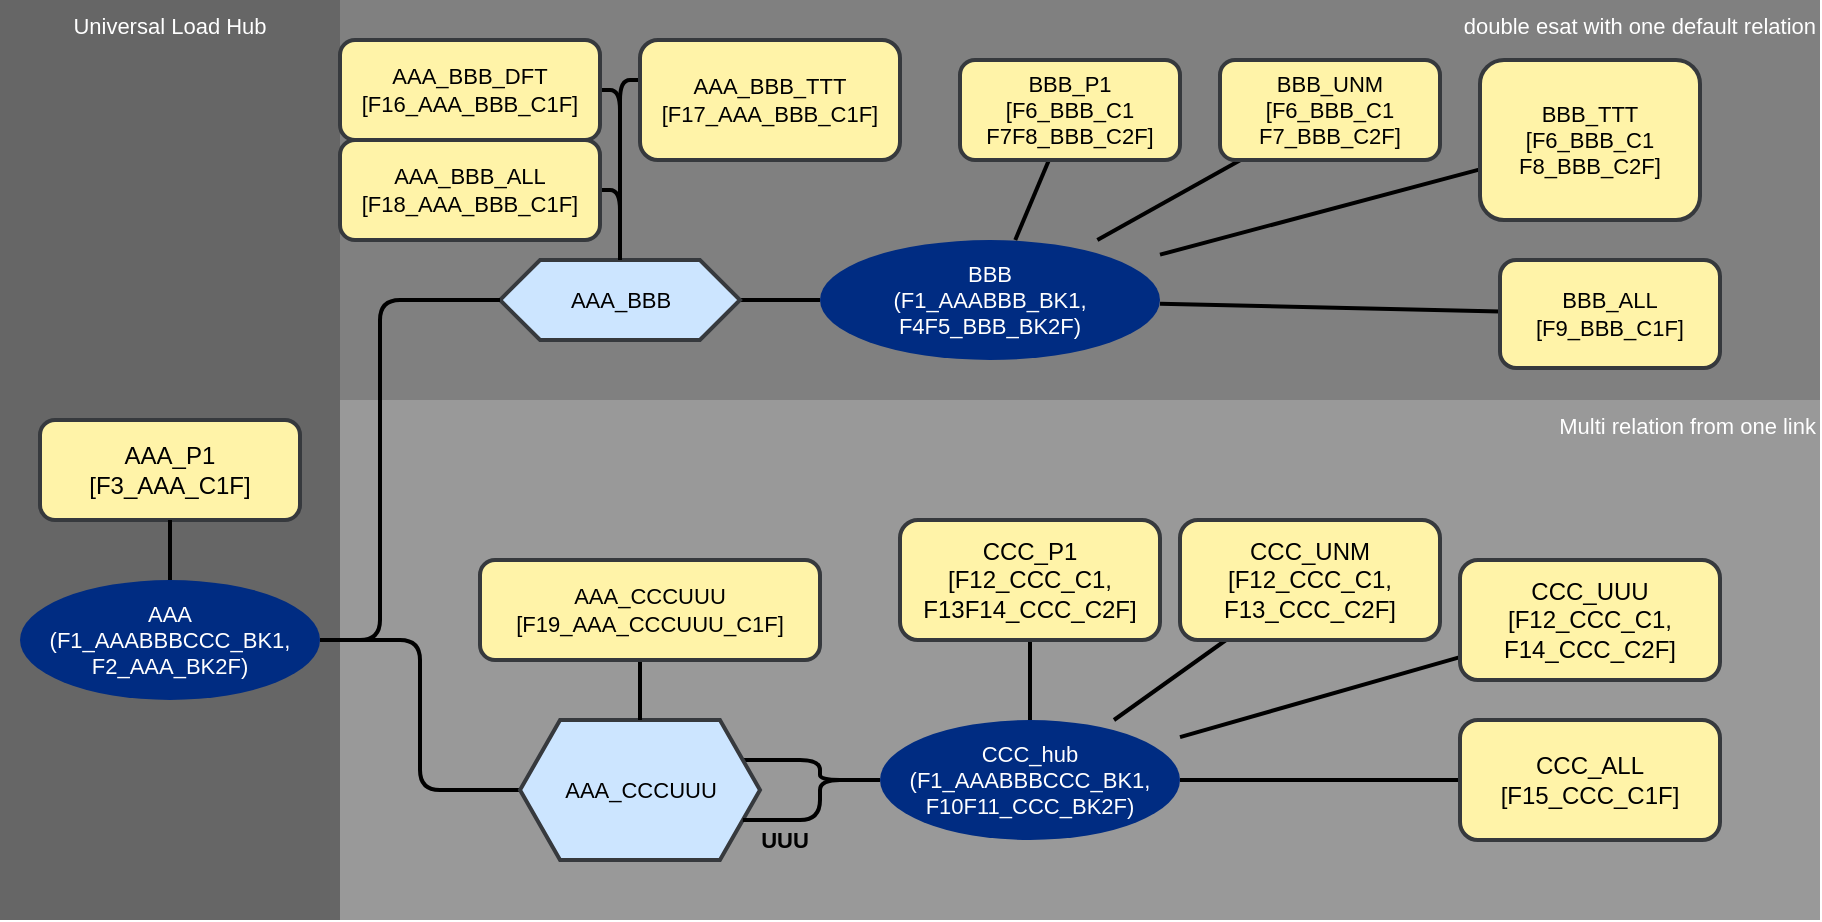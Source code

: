 <mxfile version="21.6.1" type="device">
  <diagram name="Seite-1" id="XlhNs0TyI_9xgu4hfG8v">
    <mxGraphModel dx="1307" dy="723" grid="1" gridSize="10" guides="1" tooltips="1" connect="1" arrows="1" fold="1" page="1" pageScale="1" pageWidth="1169" pageHeight="827" math="0" shadow="0">
      <root>
        <mxCell id="0" />
        <mxCell id="4QULH8YT1BLBHV-vifYP-7" value="Areas" parent="0" />
        <mxCell id="4QULH8YT1BLBHV-vifYP-8" value="Universal Load Hub" style="rounded=0;whiteSpace=wrap;html=1;fontFamily=Helvetica;fontSize=11;fontColor=#FFFFFF;fillColor=#666666;verticalAlign=top;strokeColor=none;" parent="4QULH8YT1BLBHV-vifYP-7" vertex="1">
          <mxGeometry x="250" y="210" width="170" height="460" as="geometry" />
        </mxCell>
        <mxCell id="4QULH8YT1BLBHV-vifYP-15" value="double esat with one default relation" style="rounded=0;whiteSpace=wrap;html=1;fontFamily=Helvetica;fontSize=11;fontColor=#FFFFFF;fillColor=#808080;verticalAlign=top;align=right;strokeColor=none;" parent="4QULH8YT1BLBHV-vifYP-7" vertex="1">
          <mxGeometry x="420" y="210" width="740" height="200" as="geometry" />
        </mxCell>
        <mxCell id="4QULH8YT1BLBHV-vifYP-47" value="Multi relation from one link" style="rounded=0;whiteSpace=wrap;html=1;fontFamily=Helvetica;fontSize=11;fontColor=#FFFFFF;fillColor=#999999;verticalAlign=top;strokeColor=none;align=right;" parent="4QULH8YT1BLBHV-vifYP-7" vertex="1">
          <mxGeometry x="420" y="410" width="740" height="260" as="geometry" />
        </mxCell>
        <mxCell id="1" value="Main Model" parent="0" />
        <mxCell id="4QULH8YT1BLBHV-vifYP-16" value="BBB&lt;br&gt;(F1_AAABBB_BK1,&lt;br style=&quot;border-color: var(--border-color);&quot;&gt;F4F5_BBB_BK2F)" style="strokeWidth=2;html=1;shape=mxgraph.flowchart.start_1;whiteSpace=wrap;strokeColor=none;fontColor=#ffffff;fillColor=#002C82;fontFamily=Helvetica;fontSize=11;perimeterSpacing=0;gradientColor=none;" parent="1" vertex="1">
          <mxGeometry x="660" y="330" width="170" height="60" as="geometry" />
        </mxCell>
        <mxCell id="4QULH8YT1BLBHV-vifYP-1" value="AAA&lt;br&gt;(F1_AAABBBCCC_BK1,&lt;br&gt;F2_AAA_BK2F)" style="strokeWidth=2;html=1;shape=mxgraph.flowchart.start_1;whiteSpace=wrap;strokeColor=none;fontColor=#ffffff;fillColor=#002C82;fontFamily=Helvetica;fontSize=11;" parent="1" vertex="1">
          <mxGeometry x="260" y="500" width="150" height="60" as="geometry" />
        </mxCell>
        <mxCell id="4QULH8YT1BLBHV-vifYP-2" value="AAA_P1&lt;br&gt;[F3_AAA_C1F]" style="rounded=1;whiteSpace=wrap;html=1;strokeColor=#36393d;fillColor=#FFF3A8;strokeWidth=2;" parent="1" vertex="1">
          <mxGeometry x="270" y="420" width="130" height="50" as="geometry" />
        </mxCell>
        <mxCell id="4QULH8YT1BLBHV-vifYP-4" style="edgeStyle=orthogonalEdgeStyle;rounded=1;orthogonalLoop=1;jettySize=auto;html=1;endArrow=none;endFill=0;jumpStyle=none;strokeWidth=2;" parent="1" source="4QULH8YT1BLBHV-vifYP-2" target="4QULH8YT1BLBHV-vifYP-1" edge="1">
          <mxGeometry relative="1" as="geometry">
            <mxPoint x="70" y="240" as="sourcePoint" />
            <mxPoint x="160" y="380" as="targetPoint" />
          </mxGeometry>
        </mxCell>
        <mxCell id="4QULH8YT1BLBHV-vifYP-17" style="edgeStyle=orthogonalEdgeStyle;shape=connector;rounded=1;jumpStyle=none;orthogonalLoop=1;jettySize=auto;html=1;labelBackgroundColor=default;strokeColor=default;strokeWidth=2;fontFamily=Helvetica;fontSize=11;fontColor=default;endArrow=none;endFill=0;" parent="1" source="4QULH8YT1BLBHV-vifYP-18" target="4QULH8YT1BLBHV-vifYP-16" edge="1">
          <mxGeometry relative="1" as="geometry">
            <mxPoint x="660" y="330" as="targetPoint" />
          </mxGeometry>
        </mxCell>
        <mxCell id="4QULH8YT1BLBHV-vifYP-18" value="AAA_BBB" style="verticalLabelPosition=middle;verticalAlign=middle;html=1;shape=hexagon;perimeter=hexagonPerimeter2;arcSize=6;size=0.167;fillColor=#cce5ff;strokeColor=#36393d;strokeWidth=2;fontFamily=Helvetica;fontSize=11;fontColor=default;labelPosition=center;align=center;" parent="1" vertex="1">
          <mxGeometry x="500" y="340" width="120" height="40" as="geometry" />
        </mxCell>
        <mxCell id="4QULH8YT1BLBHV-vifYP-19" style="edgeStyle=orthogonalEdgeStyle;shape=connector;rounded=1;jumpStyle=none;orthogonalLoop=1;jettySize=auto;html=1;labelBackgroundColor=default;strokeColor=default;strokeWidth=2;fontFamily=Helvetica;fontSize=11;fontColor=default;endArrow=none;endFill=0;exitX=1;exitY=0.5;exitDx=0;exitDy=0;exitPerimeter=0;" parent="1" source="4QULH8YT1BLBHV-vifYP-1" target="4QULH8YT1BLBHV-vifYP-18" edge="1">
          <mxGeometry relative="1" as="geometry">
            <mxPoint x="450" y="330" as="sourcePoint" />
            <Array as="points">
              <mxPoint x="440" y="530" />
              <mxPoint x="440" y="360" />
            </Array>
          </mxGeometry>
        </mxCell>
        <mxCell id="4QULH8YT1BLBHV-vifYP-22" style="edgeStyle=orthogonalEdgeStyle;shape=connector;rounded=1;jumpStyle=none;orthogonalLoop=1;jettySize=auto;html=1;labelBackgroundColor=default;strokeColor=default;strokeWidth=2;fontFamily=Helvetica;fontSize=11;fontColor=default;endArrow=none;endFill=0;" parent="1" source="4QULH8YT1BLBHV-vifYP-21" target="4QULH8YT1BLBHV-vifYP-18" edge="1">
          <mxGeometry relative="1" as="geometry">
            <Array as="points">
              <mxPoint x="560" y="255" />
            </Array>
          </mxGeometry>
        </mxCell>
        <mxCell id="4QULH8YT1BLBHV-vifYP-21" value="AAA_BBB_DFT&lt;br&gt;[F16_AAA_BBB_C1F]" style="rounded=1;whiteSpace=wrap;html=1;strokeColor=#36393d;fillColor=#FFF3A8;strokeWidth=2;fontSize=11;arcSize=15;" parent="1" vertex="1">
          <mxGeometry x="420" y="230" width="130" height="50" as="geometry" />
        </mxCell>
        <mxCell id="4QULH8YT1BLBHV-vifYP-25" style="shape=connector;rounded=1;jumpStyle=none;orthogonalLoop=1;jettySize=auto;html=1;labelBackgroundColor=default;strokeColor=default;strokeWidth=2;fontFamily=Helvetica;fontSize=11;fontColor=default;endArrow=none;endFill=0;edgeStyle=orthogonalEdgeStyle;" parent="1" source="4QULH8YT1BLBHV-vifYP-23" target="4QULH8YT1BLBHV-vifYP-18" edge="1">
          <mxGeometry relative="1" as="geometry">
            <Array as="points">
              <mxPoint x="560" y="250" />
            </Array>
          </mxGeometry>
        </mxCell>
        <mxCell id="4QULH8YT1BLBHV-vifYP-23" value="AAA_BBB_TTT&lt;br&gt;[F17_AAA_BBB_C1F]" style="rounded=1;whiteSpace=wrap;html=1;strokeColor=#36393d;fillColor=#FFF3A8;strokeWidth=2;fontSize=11;arcSize=15;" parent="1" vertex="1">
          <mxGeometry x="570" y="230" width="130" height="60" as="geometry" />
        </mxCell>
        <mxCell id="4QULH8YT1BLBHV-vifYP-43" value="" style="edgeStyle=orthogonalEdgeStyle;shape=connector;rounded=1;jumpStyle=none;orthogonalLoop=1;jettySize=auto;html=1;entryX=0;entryY=0.5;entryDx=0;entryDy=0;entryPerimeter=0;labelBackgroundColor=none;strokeColor=default;strokeWidth=2;fontFamily=Helvetica;fontSize=11;fontColor=default;endArrow=none;endFill=0;exitX=1;exitY=0.25;exitDx=0;exitDy=0;fontStyle=1" parent="1" source="4QULH8YT1BLBHV-vifYP-40" target="4QULH8YT1BLBHV-vifYP-41" edge="1">
          <mxGeometry x="-0.463" y="10" relative="1" as="geometry">
            <mxPoint as="offset" />
          </mxGeometry>
        </mxCell>
        <mxCell id="4QULH8YT1BLBHV-vifYP-45" style="edgeStyle=orthogonalEdgeStyle;shape=connector;rounded=1;jumpStyle=none;orthogonalLoop=1;jettySize=auto;html=1;labelBackgroundColor=default;strokeColor=default;strokeWidth=2;fontFamily=Helvetica;fontSize=11;fontColor=default;endArrow=none;endFill=0;entryX=1;entryY=0.5;entryDx=0;entryDy=0;entryPerimeter=0;elbow=vertical;" parent="1" source="4QULH8YT1BLBHV-vifYP-40" target="4QULH8YT1BLBHV-vifYP-1" edge="1">
          <mxGeometry relative="1" as="geometry">
            <mxPoint x="452.86" y="640" as="targetPoint" />
          </mxGeometry>
        </mxCell>
        <mxCell id="4QULH8YT1BLBHV-vifYP-40" value="AAA_CCCUUU" style="verticalLabelPosition=middle;verticalAlign=middle;html=1;shape=hexagon;perimeter=hexagonPerimeter2;arcSize=6;size=0.167;fillColor=#cce5ff;strokeColor=#36393d;strokeWidth=2;fontFamily=Helvetica;fontSize=11;fontColor=default;labelPosition=center;align=center;" parent="1" vertex="1">
          <mxGeometry x="510" y="570" width="120" height="70" as="geometry" />
        </mxCell>
        <mxCell id="4QULH8YT1BLBHV-vifYP-41" value="CCC_hub&lt;br&gt;(F1_AAABBBCCC_BK1,&lt;br&gt;F10F11_CCC_BK2F)" style="strokeWidth=2;html=1;shape=mxgraph.flowchart.start_1;whiteSpace=wrap;strokeColor=none;fontColor=#ffffff;fillColor=#002C82;fontFamily=Helvetica;fontSize=11;" parent="1" vertex="1">
          <mxGeometry x="690" y="570" width="150" height="60" as="geometry" />
        </mxCell>
        <mxCell id="n3daLleqbwvh_uXPeiJ--5" style="edgeStyle=orthogonalEdgeStyle;shape=connector;rounded=1;jumpStyle=none;orthogonalLoop=1;jettySize=auto;html=1;entryX=0;entryY=0.5;entryDx=0;entryDy=0;entryPerimeter=0;labelBackgroundColor=default;strokeColor=default;strokeWidth=2;fontFamily=Helvetica;fontSize=11;fontColor=default;endArrow=none;endFill=0;exitX=1;exitY=0.75;exitDx=0;exitDy=0;" parent="1" source="4QULH8YT1BLBHV-vifYP-40" target="4QULH8YT1BLBHV-vifYP-41" edge="1">
          <mxGeometry relative="1" as="geometry">
            <mxPoint x="634" y="570" as="sourcePoint" />
            <mxPoint x="720" y="580" as="targetPoint" />
          </mxGeometry>
        </mxCell>
        <mxCell id="n3daLleqbwvh_uXPeiJ--6" value="UUU" style="edgeLabel;html=1;align=center;verticalAlign=middle;resizable=0;points=[];fontSize=11;fontFamily=Helvetica;fontColor=default;labelBackgroundColor=none;fontStyle=1" parent="n3daLleqbwvh_uXPeiJ--5" vertex="1" connectable="0">
          <mxGeometry x="-0.334" relative="1" as="geometry">
            <mxPoint x="-9" y="10" as="offset" />
          </mxGeometry>
        </mxCell>
        <mxCell id="n3daLleqbwvh_uXPeiJ--10" style="edgeStyle=none;shape=connector;rounded=1;jumpStyle=none;orthogonalLoop=1;jettySize=auto;html=1;labelBackgroundColor=default;strokeColor=default;strokeWidth=2;fontFamily=Helvetica;fontSize=11;fontColor=default;endArrow=none;endFill=0;entryX=0.5;entryY=0;entryDx=0;entryDy=0;entryPerimeter=0;" parent="1" source="n3daLleqbwvh_uXPeiJ--9" target="4QULH8YT1BLBHV-vifYP-41" edge="1">
          <mxGeometry relative="1" as="geometry" />
        </mxCell>
        <mxCell id="n3daLleqbwvh_uXPeiJ--9" value="CCC_P1&lt;br&gt;[F12_CCC_C1,&lt;br&gt;F13F14_CCC_C2F]" style="rounded=1;whiteSpace=wrap;html=1;strokeColor=#36393d;fillColor=#FFF3A8;strokeWidth=2;" parent="1" vertex="1">
          <mxGeometry x="700" y="470" width="130" height="60" as="geometry" />
        </mxCell>
        <mxCell id="zSbgkhFZUvIbDj1bJJ0y-4" style="shape=connector;rounded=1;jumpStyle=none;orthogonalLoop=1;jettySize=auto;html=1;labelBackgroundColor=default;strokeColor=default;strokeWidth=2;fontFamily=Helvetica;fontSize=11;fontColor=default;endArrow=none;endFill=0;" parent="1" source="zSbgkhFZUvIbDj1bJJ0y-3" target="4QULH8YT1BLBHV-vifYP-16" edge="1">
          <mxGeometry relative="1" as="geometry" />
        </mxCell>
        <mxCell id="zSbgkhFZUvIbDj1bJJ0y-3" value="BBB_P1&lt;br style=&quot;font-size: 11px;&quot;&gt;[F6_BBB_C1&lt;br&gt;F7F8_BBB_C2F]" style="rounded=1;whiteSpace=wrap;html=1;strokeColor=#36393d;fillColor=#FFF3A8;strokeWidth=2;fontSize=11;arcSize=15;" parent="1" vertex="1">
          <mxGeometry x="730" y="240" width="110" height="50" as="geometry" />
        </mxCell>
        <mxCell id="zGftAtn7GIM-48s_f8xC-2" style="edgeStyle=elbowEdgeStyle;shape=connector;rounded=1;jumpStyle=none;orthogonalLoop=1;jettySize=auto;html=1;labelBackgroundColor=default;strokeColor=default;strokeWidth=2;fontFamily=Helvetica;fontSize=11;fontColor=default;endArrow=none;endFill=0;" edge="1" parent="1" source="zGftAtn7GIM-48s_f8xC-1" target="4QULH8YT1BLBHV-vifYP-40">
          <mxGeometry relative="1" as="geometry" />
        </mxCell>
        <mxCell id="zGftAtn7GIM-48s_f8xC-1" value="AAA_CCCUUU&lt;br&gt;[F19_AAA_CCCUUU_C1F]" style="rounded=1;whiteSpace=wrap;html=1;strokeColor=#36393d;fillColor=#FFF3A8;strokeWidth=2;fontSize=11;arcSize=15;" vertex="1" parent="1">
          <mxGeometry x="490" y="490" width="170" height="50" as="geometry" />
        </mxCell>
        <mxCell id="zGftAtn7GIM-48s_f8xC-7" style="edgeStyle=none;shape=connector;rounded=1;jumpStyle=none;orthogonalLoop=1;jettySize=auto;html=1;labelBackgroundColor=default;strokeColor=default;strokeWidth=2;fontFamily=Helvetica;fontSize=11;fontColor=default;endArrow=none;endFill=0;" edge="1" parent="1" source="zGftAtn7GIM-48s_f8xC-6" target="4QULH8YT1BLBHV-vifYP-16">
          <mxGeometry relative="1" as="geometry" />
        </mxCell>
        <mxCell id="zGftAtn7GIM-48s_f8xC-6" value="BBB_UNM&lt;br style=&quot;font-size: 11px;&quot;&gt;[F6_BBB_C1&lt;br&gt;F7_BBB_C2F]" style="rounded=1;whiteSpace=wrap;html=1;strokeColor=#36393d;fillColor=#FFF3A8;strokeWidth=2;fontSize=11;arcSize=15;" vertex="1" parent="1">
          <mxGeometry x="860" y="240" width="110" height="50" as="geometry" />
        </mxCell>
        <mxCell id="zGftAtn7GIM-48s_f8xC-9" style="edgeStyle=none;shape=connector;rounded=1;jumpStyle=none;orthogonalLoop=1;jettySize=auto;html=1;labelBackgroundColor=default;strokeColor=default;strokeWidth=2;fontFamily=Helvetica;fontSize=11;fontColor=default;endArrow=none;endFill=0;" edge="1" parent="1" source="zGftAtn7GIM-48s_f8xC-8" target="4QULH8YT1BLBHV-vifYP-16">
          <mxGeometry relative="1" as="geometry" />
        </mxCell>
        <mxCell id="zGftAtn7GIM-48s_f8xC-8" value="BBB_TTT&lt;br style=&quot;font-size: 11px;&quot;&gt;[F6_BBB_C1&lt;br&gt;F8_BBB_C2F]" style="rounded=1;whiteSpace=wrap;html=1;strokeColor=#36393d;fillColor=#FFF3A8;strokeWidth=2;fontSize=11;arcSize=15;" vertex="1" parent="1">
          <mxGeometry x="990" y="240" width="110" height="80" as="geometry" />
        </mxCell>
        <mxCell id="zGftAtn7GIM-48s_f8xC-11" style="edgeStyle=none;shape=connector;rounded=1;jumpStyle=none;orthogonalLoop=1;jettySize=auto;html=1;labelBackgroundColor=default;strokeColor=default;strokeWidth=2;fontFamily=Helvetica;fontSize=11;fontColor=default;endArrow=none;endFill=0;" edge="1" parent="1" source="zGftAtn7GIM-48s_f8xC-10" target="4QULH8YT1BLBHV-vifYP-16">
          <mxGeometry relative="1" as="geometry" />
        </mxCell>
        <mxCell id="zGftAtn7GIM-48s_f8xC-10" value="BBB_ALL&lt;br style=&quot;font-size: 11px;&quot;&gt;[F9_BBB_C1F]" style="rounded=1;whiteSpace=wrap;html=1;strokeColor=#36393d;fillColor=#FFF3A8;strokeWidth=2;fontSize=11;arcSize=15;" vertex="1" parent="1">
          <mxGeometry x="1000" y="340" width="110" height="54" as="geometry" />
        </mxCell>
        <mxCell id="zGftAtn7GIM-48s_f8xC-15" style="edgeStyle=none;shape=connector;rounded=1;jumpStyle=none;orthogonalLoop=1;jettySize=auto;html=1;labelBackgroundColor=default;strokeColor=default;strokeWidth=2;fontFamily=Helvetica;fontSize=11;fontColor=default;endArrow=none;endFill=0;" edge="1" parent="1" source="zGftAtn7GIM-48s_f8xC-12" target="4QULH8YT1BLBHV-vifYP-41">
          <mxGeometry relative="1" as="geometry" />
        </mxCell>
        <mxCell id="zGftAtn7GIM-48s_f8xC-12" value="CCC_UNM&lt;br&gt;[F12_CCC_C1,&lt;br&gt;F13_CCC_C2F]" style="rounded=1;whiteSpace=wrap;html=1;strokeColor=#36393d;fillColor=#FFF3A8;strokeWidth=2;" vertex="1" parent="1">
          <mxGeometry x="840" y="470" width="130" height="60" as="geometry" />
        </mxCell>
        <mxCell id="zGftAtn7GIM-48s_f8xC-16" style="edgeStyle=none;shape=connector;rounded=1;jumpStyle=none;orthogonalLoop=1;jettySize=auto;html=1;labelBackgroundColor=default;strokeColor=default;strokeWidth=2;fontFamily=Helvetica;fontSize=11;fontColor=default;endArrow=none;endFill=0;endSize=0;startSize=0;jumpSize=0;" edge="1" parent="1" source="zGftAtn7GIM-48s_f8xC-13" target="4QULH8YT1BLBHV-vifYP-41">
          <mxGeometry relative="1" as="geometry" />
        </mxCell>
        <mxCell id="zGftAtn7GIM-48s_f8xC-13" value="CCC_UUU&lt;br&gt;[F12_CCC_C1,&lt;br&gt;F14_CCC_C2F]" style="rounded=1;whiteSpace=wrap;html=1;strokeColor=#36393d;fillColor=#FFF3A8;strokeWidth=2;" vertex="1" parent="1">
          <mxGeometry x="980" y="490" width="130" height="60" as="geometry" />
        </mxCell>
        <mxCell id="zGftAtn7GIM-48s_f8xC-17" style="edgeStyle=none;shape=connector;rounded=1;jumpStyle=none;orthogonalLoop=1;jettySize=auto;html=1;labelBackgroundColor=default;strokeColor=default;strokeWidth=2;fontFamily=Helvetica;fontSize=11;fontColor=default;endArrow=none;endFill=0;endSize=4;" edge="1" parent="1" source="zGftAtn7GIM-48s_f8xC-14" target="4QULH8YT1BLBHV-vifYP-41">
          <mxGeometry relative="1" as="geometry" />
        </mxCell>
        <mxCell id="zGftAtn7GIM-48s_f8xC-14" value="CCC_ALL&lt;br&gt;[F15_CCC_C1F]" style="rounded=1;whiteSpace=wrap;html=1;strokeColor=#36393d;fillColor=#FFF3A8;strokeWidth=2;" vertex="1" parent="1">
          <mxGeometry x="980" y="570" width="130" height="60" as="geometry" />
        </mxCell>
        <mxCell id="zGftAtn7GIM-48s_f8xC-19" style="edgeStyle=orthogonalEdgeStyle;shape=connector;rounded=1;jumpStyle=none;orthogonalLoop=1;jettySize=auto;html=1;entryX=0.5;entryY=0;entryDx=0;entryDy=0;labelBackgroundColor=default;strokeColor=default;strokeWidth=2;fontFamily=Helvetica;fontSize=11;fontColor=default;endArrow=none;endFill=0;" edge="1" parent="1" source="zGftAtn7GIM-48s_f8xC-18" target="4QULH8YT1BLBHV-vifYP-18">
          <mxGeometry relative="1" as="geometry">
            <Array as="points">
              <mxPoint x="560" y="305" />
            </Array>
          </mxGeometry>
        </mxCell>
        <mxCell id="zGftAtn7GIM-48s_f8xC-18" value="AAA_BBB_ALL&lt;br&gt;[F18_AAA_BBB_C1F]" style="rounded=1;whiteSpace=wrap;html=1;strokeColor=#36393d;fillColor=#FFF3A8;strokeWidth=2;fontSize=11;arcSize=15;" vertex="1" parent="1">
          <mxGeometry x="420" y="280" width="130" height="50" as="geometry" />
        </mxCell>
      </root>
    </mxGraphModel>
  </diagram>
</mxfile>
